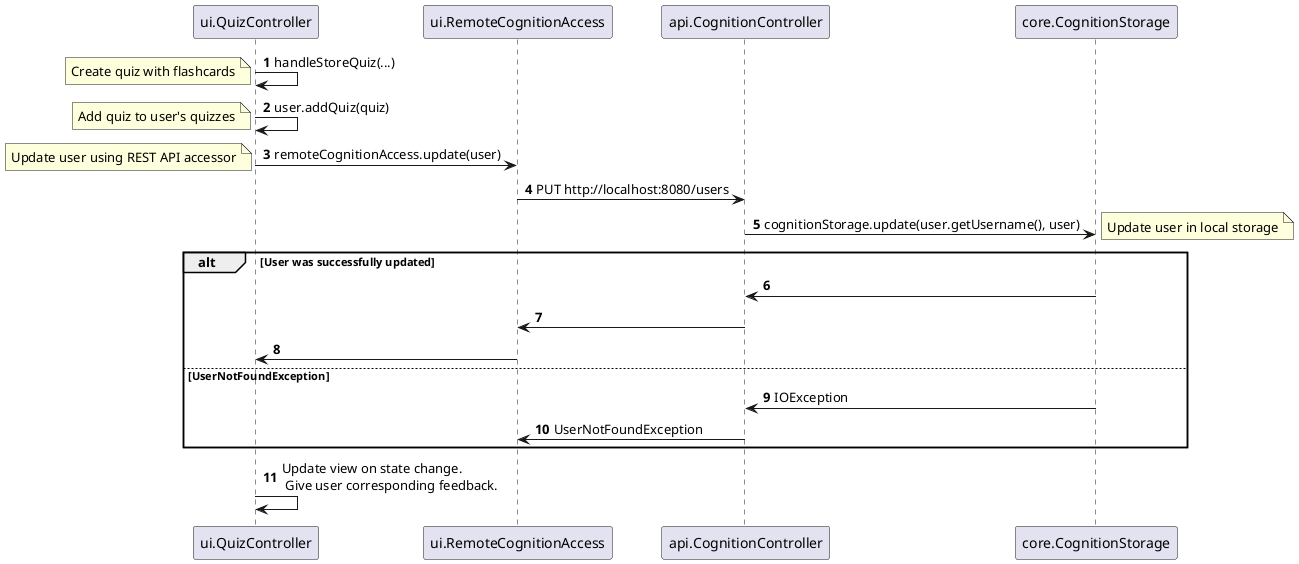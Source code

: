 @startuml
'https://plantuml.com/sequence-diagram

autonumber

ui.QuizController -> ui.QuizController : handleStoreQuiz(...)
note left : Create quiz with flashcards

ui.QuizController -> ui.QuizController : user.addQuiz(quiz)
note left : Add quiz to user's quizzes

ui.QuizController -> ui.RemoteCognitionAccess : remoteCognitionAccess.update(user)
note left : Update user using REST API accessor

ui.RemoteCognitionAccess -> api.CognitionController : PUT http://localhost:8080/users

api.CognitionController -> core.CognitionStorage : cognitionStorage.update(user.getUsername(), user)
note right : Update user in local storage

alt User was successfully updated

    core.CognitionStorage -> api.CognitionController
    api.CognitionController -> ui.RemoteCognitionAccess
    ui.RemoteCognitionAccess -> ui.QuizController

else UserNotFoundException

    core.CognitionStorage -> api.CognitionController : IOException
    api.CognitionController -> ui.RemoteCognitionAccess : UserNotFoundException

end

ui.QuizController -> ui.QuizController : Update view on state change. \n Give user corresponding feedback.

@enduml